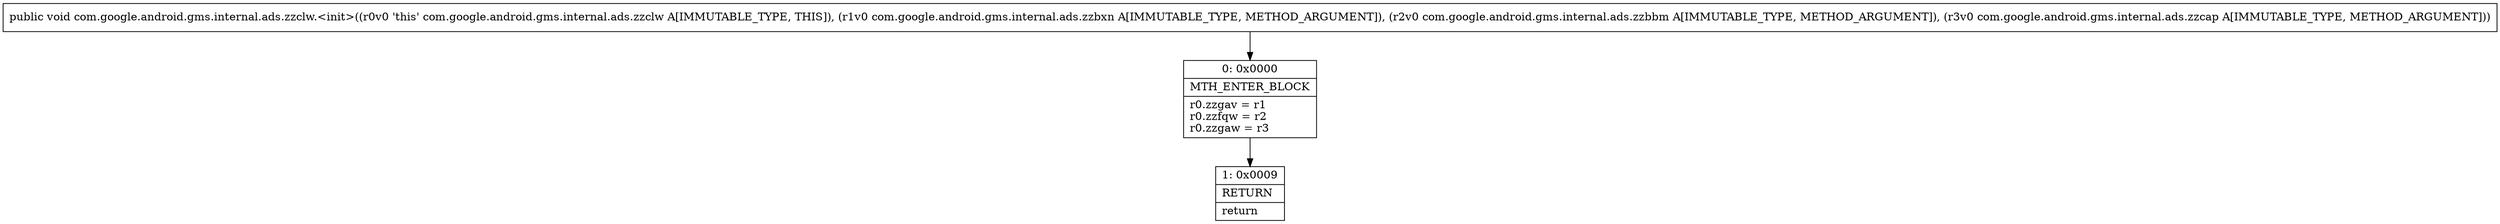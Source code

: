 digraph "CFG forcom.google.android.gms.internal.ads.zzclw.\<init\>(Lcom\/google\/android\/gms\/internal\/ads\/zzbxn;Lcom\/google\/android\/gms\/internal\/ads\/zzbbm;Lcom\/google\/android\/gms\/internal\/ads\/zzcap;)V" {
Node_0 [shape=record,label="{0\:\ 0x0000|MTH_ENTER_BLOCK\l|r0.zzgav = r1\lr0.zzfqw = r2\lr0.zzgaw = r3\l}"];
Node_1 [shape=record,label="{1\:\ 0x0009|RETURN\l|return\l}"];
MethodNode[shape=record,label="{public void com.google.android.gms.internal.ads.zzclw.\<init\>((r0v0 'this' com.google.android.gms.internal.ads.zzclw A[IMMUTABLE_TYPE, THIS]), (r1v0 com.google.android.gms.internal.ads.zzbxn A[IMMUTABLE_TYPE, METHOD_ARGUMENT]), (r2v0 com.google.android.gms.internal.ads.zzbbm A[IMMUTABLE_TYPE, METHOD_ARGUMENT]), (r3v0 com.google.android.gms.internal.ads.zzcap A[IMMUTABLE_TYPE, METHOD_ARGUMENT])) }"];
MethodNode -> Node_0;
Node_0 -> Node_1;
}

